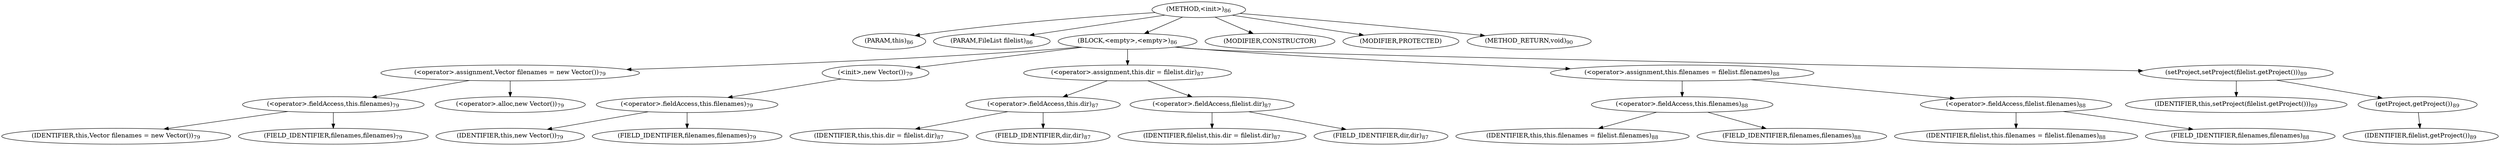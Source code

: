 digraph "&lt;init&gt;" {  
"59" [label = <(METHOD,&lt;init&gt;)<SUB>86</SUB>> ]
"6" [label = <(PARAM,this)<SUB>86</SUB>> ]
"60" [label = <(PARAM,FileList filelist)<SUB>86</SUB>> ]
"61" [label = <(BLOCK,&lt;empty&gt;,&lt;empty&gt;)<SUB>86</SUB>> ]
"62" [label = <(&lt;operator&gt;.assignment,Vector filenames = new Vector())<SUB>79</SUB>> ]
"63" [label = <(&lt;operator&gt;.fieldAccess,this.filenames)<SUB>79</SUB>> ]
"64" [label = <(IDENTIFIER,this,Vector filenames = new Vector())<SUB>79</SUB>> ]
"65" [label = <(FIELD_IDENTIFIER,filenames,filenames)<SUB>79</SUB>> ]
"66" [label = <(&lt;operator&gt;.alloc,new Vector())<SUB>79</SUB>> ]
"67" [label = <(&lt;init&gt;,new Vector())<SUB>79</SUB>> ]
"68" [label = <(&lt;operator&gt;.fieldAccess,this.filenames)<SUB>79</SUB>> ]
"69" [label = <(IDENTIFIER,this,new Vector())<SUB>79</SUB>> ]
"70" [label = <(FIELD_IDENTIFIER,filenames,filenames)<SUB>79</SUB>> ]
"71" [label = <(&lt;operator&gt;.assignment,this.dir = filelist.dir)<SUB>87</SUB>> ]
"72" [label = <(&lt;operator&gt;.fieldAccess,this.dir)<SUB>87</SUB>> ]
"5" [label = <(IDENTIFIER,this,this.dir = filelist.dir)<SUB>87</SUB>> ]
"73" [label = <(FIELD_IDENTIFIER,dir,dir)<SUB>87</SUB>> ]
"74" [label = <(&lt;operator&gt;.fieldAccess,filelist.dir)<SUB>87</SUB>> ]
"75" [label = <(IDENTIFIER,filelist,this.dir = filelist.dir)<SUB>87</SUB>> ]
"76" [label = <(FIELD_IDENTIFIER,dir,dir)<SUB>87</SUB>> ]
"77" [label = <(&lt;operator&gt;.assignment,this.filenames = filelist.filenames)<SUB>88</SUB>> ]
"78" [label = <(&lt;operator&gt;.fieldAccess,this.filenames)<SUB>88</SUB>> ]
"7" [label = <(IDENTIFIER,this,this.filenames = filelist.filenames)<SUB>88</SUB>> ]
"79" [label = <(FIELD_IDENTIFIER,filenames,filenames)<SUB>88</SUB>> ]
"80" [label = <(&lt;operator&gt;.fieldAccess,filelist.filenames)<SUB>88</SUB>> ]
"81" [label = <(IDENTIFIER,filelist,this.filenames = filelist.filenames)<SUB>88</SUB>> ]
"82" [label = <(FIELD_IDENTIFIER,filenames,filenames)<SUB>88</SUB>> ]
"83" [label = <(setProject,setProject(filelist.getProject()))<SUB>89</SUB>> ]
"8" [label = <(IDENTIFIER,this,setProject(filelist.getProject()))<SUB>89</SUB>> ]
"84" [label = <(getProject,getProject())<SUB>89</SUB>> ]
"85" [label = <(IDENTIFIER,filelist,getProject())<SUB>89</SUB>> ]
"86" [label = <(MODIFIER,CONSTRUCTOR)> ]
"87" [label = <(MODIFIER,PROTECTED)> ]
"88" [label = <(METHOD_RETURN,void)<SUB>90</SUB>> ]
  "59" -> "6" 
  "59" -> "60" 
  "59" -> "61" 
  "59" -> "86" 
  "59" -> "87" 
  "59" -> "88" 
  "61" -> "62" 
  "61" -> "67" 
  "61" -> "71" 
  "61" -> "77" 
  "61" -> "83" 
  "62" -> "63" 
  "62" -> "66" 
  "63" -> "64" 
  "63" -> "65" 
  "67" -> "68" 
  "68" -> "69" 
  "68" -> "70" 
  "71" -> "72" 
  "71" -> "74" 
  "72" -> "5" 
  "72" -> "73" 
  "74" -> "75" 
  "74" -> "76" 
  "77" -> "78" 
  "77" -> "80" 
  "78" -> "7" 
  "78" -> "79" 
  "80" -> "81" 
  "80" -> "82" 
  "83" -> "8" 
  "83" -> "84" 
  "84" -> "85" 
}
